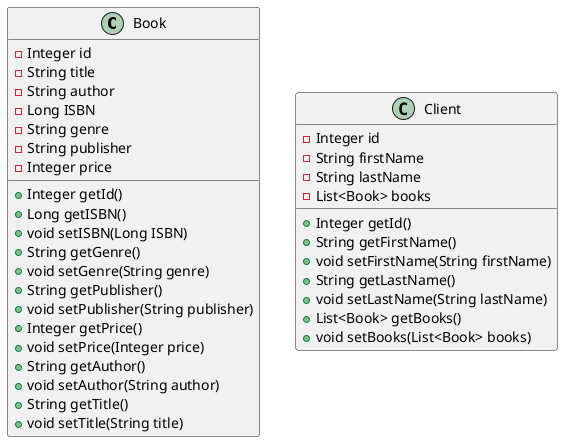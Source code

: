 @startuml

class Book {
    - Integer id
    - String title
    - String author
    - Long ISBN
    - String genre
    - String publisher
    - Integer price
    + Integer getId()
    + Long getISBN()
    + void setISBN(Long ISBN)
    + String getGenre()
    + void setGenre(String genre)
    + String getPublisher()
    + void setPublisher(String publisher)
    + Integer getPrice()
    + void setPrice(Integer price)
    + String getAuthor()
    + void setAuthor(String author)
    + String getTitle()
    + void setTitle(String title)
}

class Client {
    - Integer id
    - String firstName
    - String lastName
    - List<Book> books
    + Integer getId()
    + String getFirstName()
    + void setFirstName(String firstName)
    + String getLastName()
    + void setLastName(String lastName)
    + List<Book> getBooks()
    + void setBooks(List<Book> books)
}

@enduml